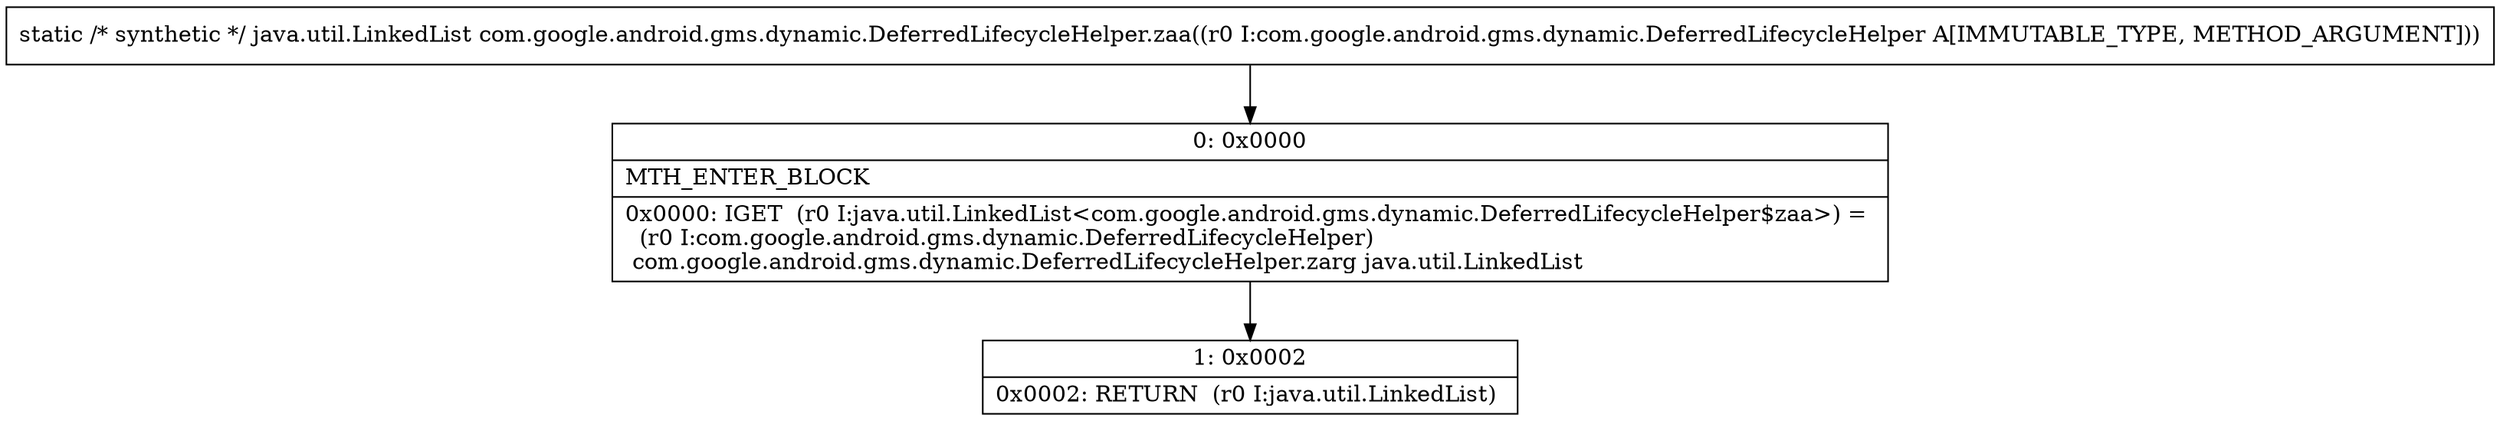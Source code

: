 digraph "CFG forcom.google.android.gms.dynamic.DeferredLifecycleHelper.zaa(Lcom\/google\/android\/gms\/dynamic\/DeferredLifecycleHelper;)Ljava\/util\/LinkedList;" {
Node_0 [shape=record,label="{0\:\ 0x0000|MTH_ENTER_BLOCK\l|0x0000: IGET  (r0 I:java.util.LinkedList\<com.google.android.gms.dynamic.DeferredLifecycleHelper$zaa\>) = \l  (r0 I:com.google.android.gms.dynamic.DeferredLifecycleHelper)\l com.google.android.gms.dynamic.DeferredLifecycleHelper.zarg java.util.LinkedList \l}"];
Node_1 [shape=record,label="{1\:\ 0x0002|0x0002: RETURN  (r0 I:java.util.LinkedList) \l}"];
MethodNode[shape=record,label="{static \/* synthetic *\/ java.util.LinkedList com.google.android.gms.dynamic.DeferredLifecycleHelper.zaa((r0 I:com.google.android.gms.dynamic.DeferredLifecycleHelper A[IMMUTABLE_TYPE, METHOD_ARGUMENT])) }"];
MethodNode -> Node_0;
Node_0 -> Node_1;
}

